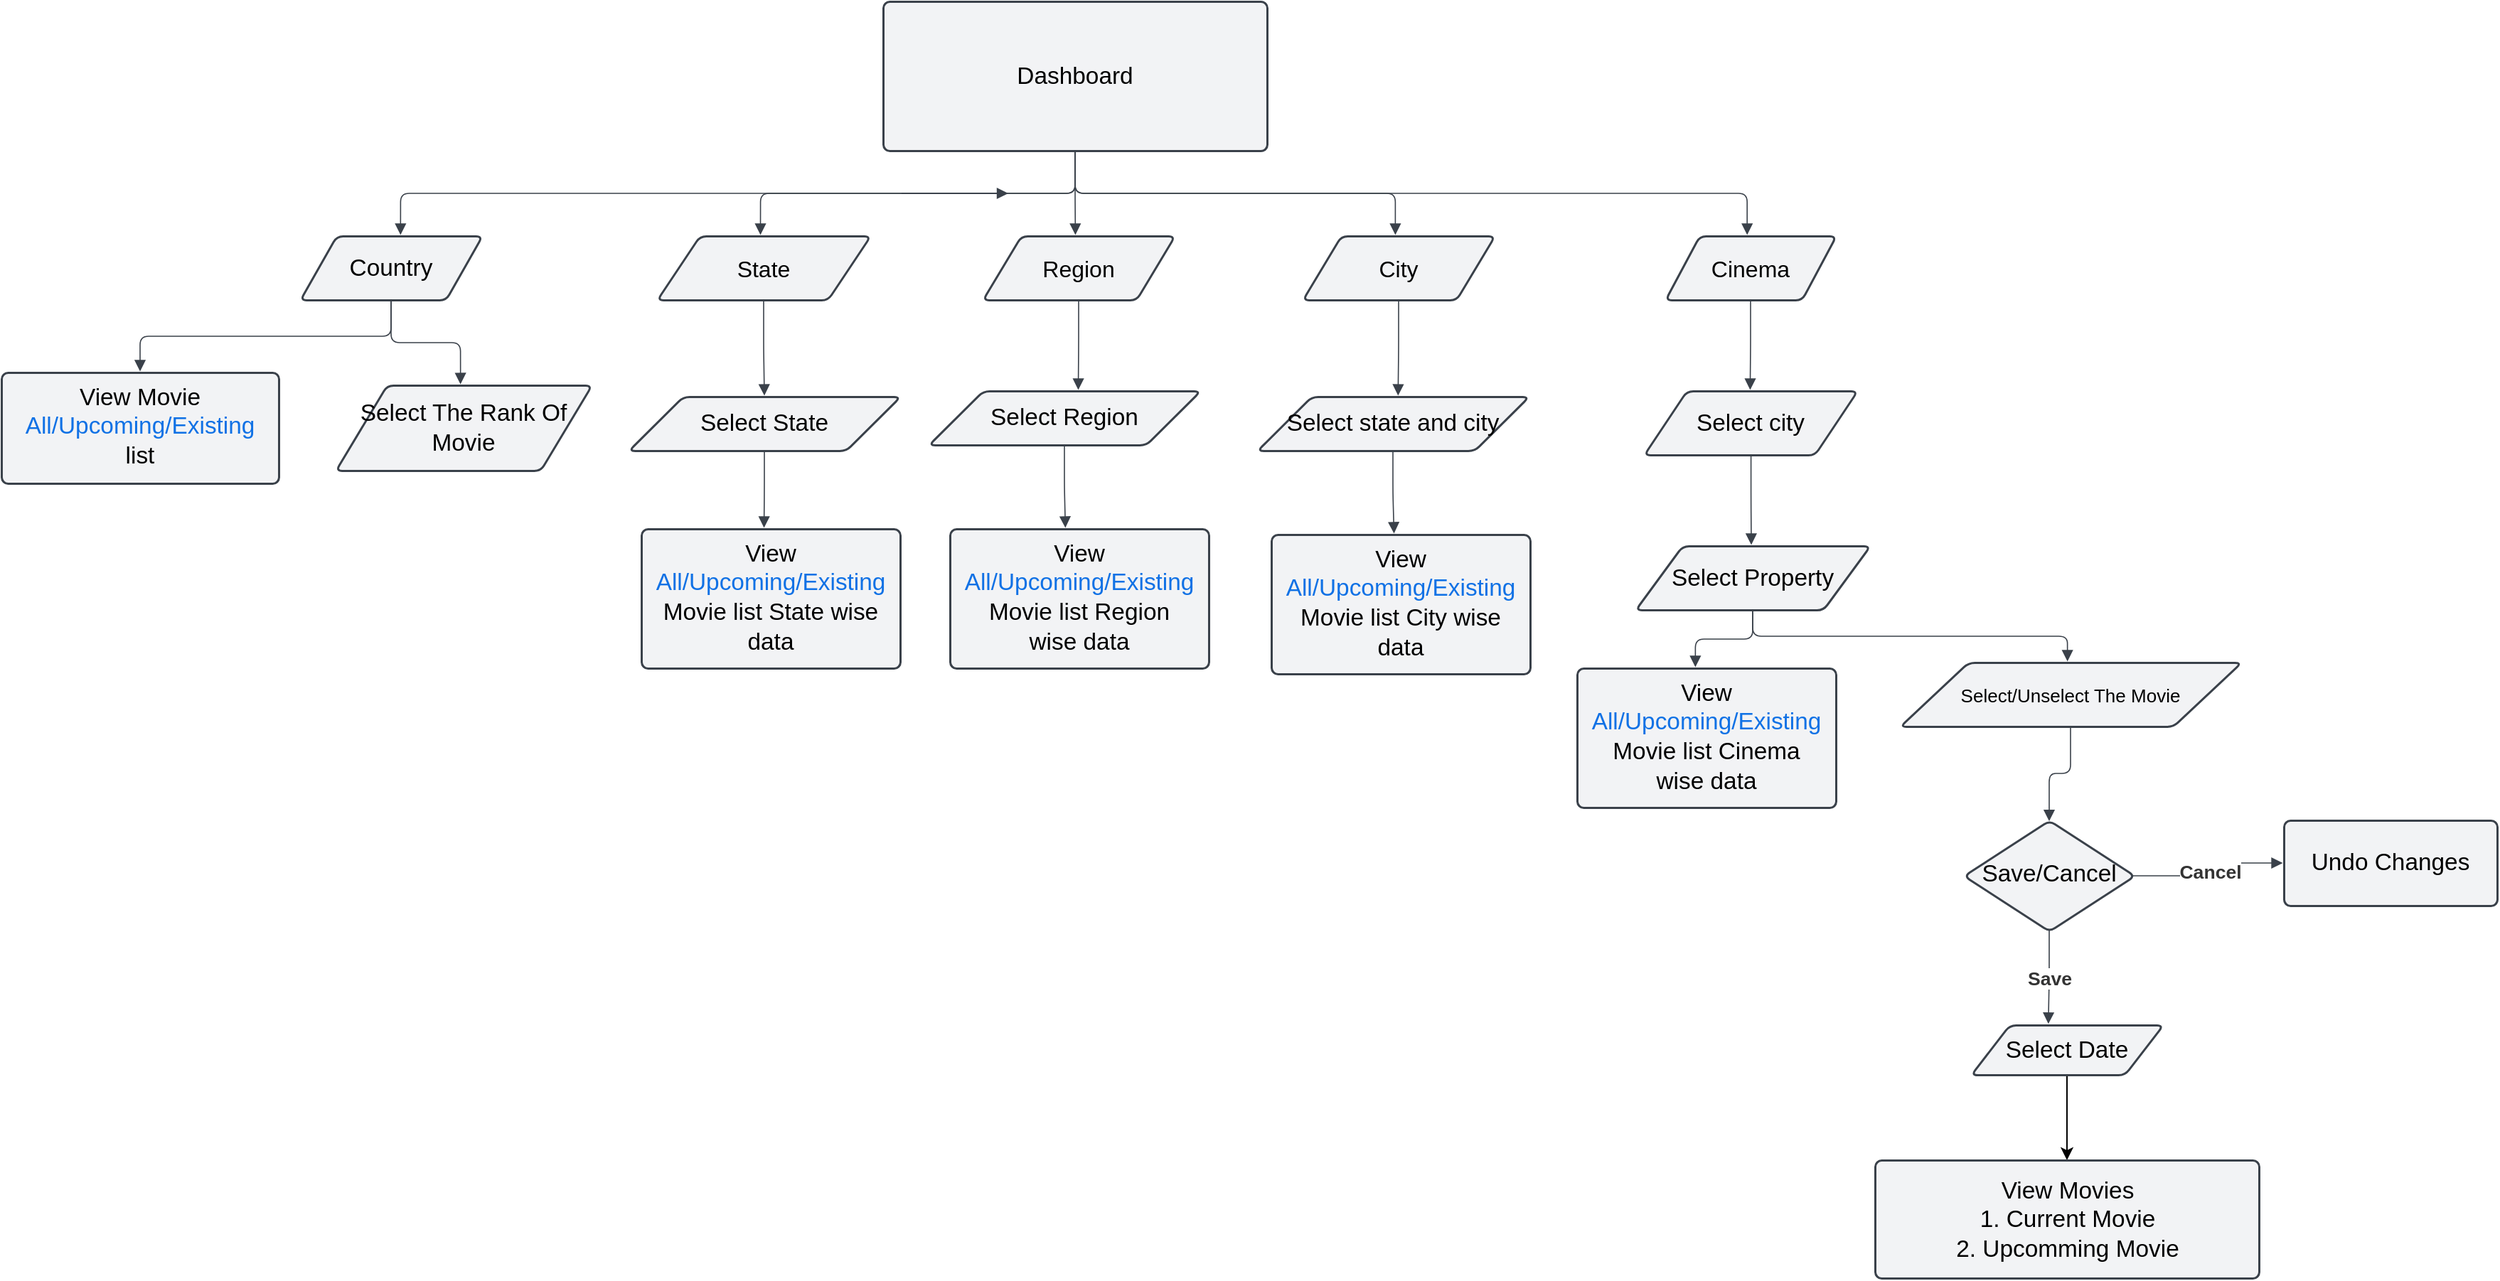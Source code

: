 <mxfile version="25.0.3">
  <diagram name="Page-1" id="GBjiIkh3TUdrjPnMvXL6">
    <mxGraphModel dx="3154" dy="1115" grid="1" gridSize="10" guides="1" tooltips="1" connect="1" arrows="1" fold="1" page="1" pageScale="1" pageWidth="1169" pageHeight="1654" math="0" shadow="0">
      <root>
        <object label="" id="0">
          <mxCell />
        </object>
        <mxCell id="1" parent="0" />
        <mxCell id="XX4-b04oVvvcKqT195ED-22" value="Dashboard" style="html=1;overflow=block;blockSpacing=1;whiteSpace=wrap;fontSize=16.7;spacing=3.8;strokeColor=#3a414a;strokeOpacity=100;fillOpacity=100;rounded=1;absoluteArcSize=1;arcSize=9;fillColor=#f2f3f5;strokeWidth=1.5;lucidId=_e9Ant3jQCQ-;" vertex="1" parent="1">
          <mxGeometry x="245" y="225" width="270" height="105" as="geometry" />
        </mxCell>
        <mxCell id="XX4-b04oVvvcKqT195ED-23" value="" style="html=1;jettySize=18;whiteSpace=wrap;overflow=block;blockSpacing=1;fontSize=13;strokeColor=#3a414a;strokeOpacity=100;strokeWidth=0.8;rounded=1;arcSize=12;edgeStyle=orthogonalEdgeStyle;startArrow=none;endArrow=block;endFill=1;exitX=0.5;exitY=1.007;exitPerimeter=0;entryX=0.552;entryY=-0.017;entryPerimeter=0;lucidId=sf9Ab8mW7WTI;" edge="1" parent="1" source="XX4-b04oVvvcKqT195ED-22" target="XX4-b04oVvvcKqT195ED-24">
          <mxGeometry width="100" height="100" relative="1" as="geometry">
            <Array as="points" />
          </mxGeometry>
        </mxCell>
        <mxCell id="XX4-b04oVvvcKqT195ED-24" value="Country" style="html=1;overflow=block;blockSpacing=1;whiteSpace=wrap;shape=parallelogram;perimeter=parallelogramPerimeter;anchorPointDirection=0;fontSize=16.7;spacing=3.8;strokeColor=#3a414a;strokeOpacity=100;fillOpacity=100;rounded=1;absoluteArcSize=1;arcSize=9;fillColor=#f2f3f5;strokeWidth=1.5;lucidId=-g9AN_DLRY8P;" vertex="1" parent="1">
          <mxGeometry x="-165" y="390" width="128" height="45" as="geometry" />
        </mxCell>
        <mxCell id="XX4-b04oVvvcKqT195ED-25" value="State " style="html=1;overflow=block;blockSpacing=1;whiteSpace=wrap;shape=parallelogram;perimeter=parallelogramPerimeter;anchorPointDirection=0;fontSize=16;align=;spacing=3.8;strokeColor=#3a414a;strokeOpacity=100;fillOpacity=100;rounded=1;absoluteArcSize=1;arcSize=9;fillColor=#f2f3f5;strokeWidth=1.5;lucidId=rj9A8kU7nyHB;" vertex="1" parent="1">
          <mxGeometry x="86" y="390" width="150" height="45" as="geometry" />
        </mxCell>
        <mxCell id="XX4-b04oVvvcKqT195ED-26" value="" style="html=1;jettySize=18;whiteSpace=wrap;overflow=block;blockSpacing=1;fontSize=13;strokeColor=#3a414a;strokeOpacity=100;strokeWidth=0.8;rounded=1;arcSize=12;edgeStyle=orthogonalEdgeStyle;startArrow=none;endArrow=block;endFill=1;exitX=0.5;exitY=1.007;exitPerimeter=0;entryX=0.485;entryY=-0.017;entryPerimeter=0;lucidId=Ej9AVvXzgqPV;" edge="1" parent="1" source="XX4-b04oVvvcKqT195ED-22" target="XX4-b04oVvvcKqT195ED-25">
          <mxGeometry width="100" height="100" relative="1" as="geometry">
            <Array as="points" />
          </mxGeometry>
        </mxCell>
        <mxCell id="XX4-b04oVvvcKqT195ED-27" value="Region" style="html=1;overflow=block;blockSpacing=1;whiteSpace=wrap;shape=parallelogram;perimeter=parallelogramPerimeter;anchorPointDirection=0;fontSize=16;spacing=3.8;strokeColor=#3a414a;strokeOpacity=100;fillOpacity=100;rounded=1;absoluteArcSize=1;arcSize=9;fillColor=#f2f3f5;strokeWidth=1.5;lucidId=dk9AVIpsb~VH;" vertex="1" parent="1">
          <mxGeometry x="315" y="390" width="135" height="45" as="geometry" />
        </mxCell>
        <mxCell id="XX4-b04oVvvcKqT195ED-28" value="City" style="html=1;overflow=block;blockSpacing=1;whiteSpace=wrap;shape=parallelogram;perimeter=parallelogramPerimeter;anchorPointDirection=0;fontSize=16;spacing=3.8;strokeColor=#3a414a;strokeOpacity=100;fillOpacity=100;rounded=1;absoluteArcSize=1;arcSize=9;fillColor=#f2f3f5;strokeWidth=1.5;lucidId=nk9AzrGLu3LN;" vertex="1" parent="1">
          <mxGeometry x="540" y="390" width="135" height="45" as="geometry" />
        </mxCell>
        <mxCell id="XX4-b04oVvvcKqT195ED-29" value="Cinema" style="html=1;overflow=block;blockSpacing=1;whiteSpace=wrap;shape=parallelogram;perimeter=parallelogramPerimeter;anchorPointDirection=0;fontSize=16;spacing=3.8;strokeColor=#3a414a;strokeOpacity=100;fillOpacity=100;rounded=1;absoluteArcSize=1;arcSize=9;fillColor=#f2f3f5;strokeWidth=1.5;lucidId=Fk9A5egWMdT9;" vertex="1" parent="1">
          <mxGeometry x="795" y="390" width="120" height="45" as="geometry" />
        </mxCell>
        <mxCell id="XX4-b04oVvvcKqT195ED-30" value="" style="html=1;jettySize=18;whiteSpace=wrap;overflow=block;blockSpacing=1;fontSize=13;strokeColor=#3a414a;strokeOpacity=100;strokeWidth=0.8;rounded=1;arcSize=12;edgeStyle=orthogonalEdgeStyle;startArrow=none;endArrow=block;endFill=1;exitX=0.5;exitY=1.007;exitPerimeter=0;entryX=0.483;entryY=-0.017;entryPerimeter=0;lucidId=.k9AZAbqv_Ph;" edge="1" parent="1" source="XX4-b04oVvvcKqT195ED-22" target="XX4-b04oVvvcKqT195ED-27">
          <mxGeometry width="100" height="100" relative="1" as="geometry">
            <Array as="points" />
          </mxGeometry>
        </mxCell>
        <mxCell id="XX4-b04oVvvcKqT195ED-31" value="" style="html=1;jettySize=18;whiteSpace=wrap;overflow=block;blockSpacing=1;fontSize=13;strokeColor=#3a414a;strokeOpacity=100;strokeWidth=0.8;rounded=1;arcSize=12;edgeStyle=orthogonalEdgeStyle;startArrow=none;endArrow=block;endFill=1;exitX=0.5;exitY=1.007;exitPerimeter=0;entryX=0.483;entryY=-0.017;entryPerimeter=0;lucidId=el9A-ynpNR-b;" edge="1" parent="1" source="XX4-b04oVvvcKqT195ED-22" target="XX4-b04oVvvcKqT195ED-28">
          <mxGeometry width="100" height="100" relative="1" as="geometry">
            <Array as="points" />
          </mxGeometry>
        </mxCell>
        <mxCell id="XX4-b04oVvvcKqT195ED-32" value="" style="html=1;jettySize=18;whiteSpace=wrap;overflow=block;blockSpacing=1;fontSize=13;strokeColor=#3a414a;strokeOpacity=100;strokeWidth=0.8;rounded=1;arcSize=12;edgeStyle=orthogonalEdgeStyle;startArrow=none;endArrow=block;endFill=1;exitX=0.5;exitY=1.007;exitPerimeter=0;entryX=0.48;entryY=-0.017;entryPerimeter=0;lucidId=jl9A7MDPL_jt;" edge="1" parent="1" source="XX4-b04oVvvcKqT195ED-22" target="XX4-b04oVvvcKqT195ED-29">
          <mxGeometry width="100" height="100" relative="1" as="geometry">
            <Array as="points" />
          </mxGeometry>
        </mxCell>
        <mxCell id="XX4-b04oVvvcKqT195ED-33" value="" style="html=1;jettySize=18;whiteSpace=wrap;overflow=block;blockSpacing=1;fontSize=13;strokeColor=#3a414a;strokeOpacity=100;strokeWidth=0.8;rounded=1;arcSize=12;edgeStyle=orthogonalEdgeStyle;startArrow=none;endArrow=block;endFill=1;lucidId=um9Apr9jMU7O;" edge="1" parent="1">
          <mxGeometry width="100" height="100" relative="1" as="geometry">
            <Array as="points" />
            <mxPoint x="258" y="360" as="sourcePoint" />
            <mxPoint x="333" y="360" as="targetPoint" />
          </mxGeometry>
        </mxCell>
        <mxCell id="XX4-b04oVvvcKqT195ED-34" value="&lt;div style=&quot;display: flex; justify-content: center; text-align: center; align-items: baseline; font-size: 0; line-height: 1.25;margin-top: -2px;&quot;&gt;&lt;span&gt;&lt;span style=&quot;font-size:16.7px;&quot;&gt;&lt;span style=&quot;font-size:16.7px;&quot;&gt;View Movie  &#xa;&lt;/span&gt;&lt;span style=&quot;font-size:16.7px;color:#1071e5;&quot;&gt;All/Upcoming/Existing &lt;/span&gt;list&lt;/span&gt;&lt;/span&gt;&lt;/div&gt;" style="html=1;overflow=block;blockSpacing=1;whiteSpace=wrap;fontSize=13;spacing=9;strokeColor=#3a414a;strokeOpacity=100;fillOpacity=100;rounded=1;absoluteArcSize=1;arcSize=9;fillColor=#f2f3f5;strokeWidth=1.5;lucidId=Nn9ARsAju0gM;" vertex="1" parent="1">
          <mxGeometry x="-375" y="486" width="195" height="78" as="geometry" />
        </mxCell>
        <mxCell id="XX4-b04oVvvcKqT195ED-35" value="Select The Rank Of Movie" style="html=1;overflow=block;blockSpacing=1;whiteSpace=wrap;shape=parallelogram;perimeter=parallelogramPerimeter;anchorPointDirection=0;fontSize=16.7;spacing=3.8;strokeColor=#3a414a;strokeOpacity=100;fillOpacity=100;rounded=1;absoluteArcSize=1;arcSize=9;fillColor=#f2f3f5;strokeWidth=1.5;lucidId=bq9AyYqYV4oo;" vertex="1" parent="1">
          <mxGeometry x="-140" y="495" width="180" height="60" as="geometry" />
        </mxCell>
        <mxCell id="XX4-b04oVvvcKqT195ED-36" value="" style="html=1;jettySize=18;whiteSpace=wrap;overflow=block;blockSpacing=1;fontSize=13;strokeColor=#3a414a;strokeOpacity=100;strokeWidth=0.8;rounded=1;arcSize=12;edgeStyle=orthogonalEdgeStyle;startArrow=none;endArrow=block;endFill=1;exitX=0.5;exitY=1.017;exitPerimeter=0;entryX=0.5;entryY=-0.01;entryPerimeter=0;lucidId=rq9AEeEGHgu_;" edge="1" parent="1" source="XX4-b04oVvvcKqT195ED-24" target="XX4-b04oVvvcKqT195ED-34">
          <mxGeometry width="100" height="100" relative="1" as="geometry">
            <Array as="points" />
          </mxGeometry>
        </mxCell>
        <mxCell id="XX4-b04oVvvcKqT195ED-37" value="" style="html=1;jettySize=18;whiteSpace=wrap;overflow=block;blockSpacing=1;fontSize=13;strokeColor=#3a414a;strokeOpacity=100;strokeWidth=0.8;rounded=1;arcSize=12;edgeStyle=orthogonalEdgeStyle;startArrow=none;endArrow=block;endFill=1;exitX=0.5;exitY=1.017;exitPerimeter=0;entryX=0.488;entryY=-0.012;entryPerimeter=0;lucidId=vq9AopnzjwcL;" edge="1" parent="1" source="XX4-b04oVvvcKqT195ED-24" target="XX4-b04oVvvcKqT195ED-35">
          <mxGeometry width="100" height="100" relative="1" as="geometry">
            <Array as="points" />
          </mxGeometry>
        </mxCell>
        <mxCell id="XX4-b04oVvvcKqT195ED-38" value="Select State" style="html=1;overflow=block;blockSpacing=1;whiteSpace=wrap;shape=parallelogram;perimeter=parallelogramPerimeter;anchorPointDirection=0;fontSize=16.7;spacing=3.8;strokeColor=#3a414a;strokeOpacity=100;fillOpacity=100;rounded=1;absoluteArcSize=1;arcSize=9;fillColor=#f2f3f5;strokeWidth=1.5;lucidId=ts9A1jyecdbi;" vertex="1" parent="1">
          <mxGeometry x="66" y="503" width="191" height="38" as="geometry" />
        </mxCell>
        <mxCell id="XX4-b04oVvvcKqT195ED-39" value="" style="html=1;jettySize=18;whiteSpace=wrap;overflow=block;blockSpacing=1;fontSize=13;strokeColor=#3a414a;strokeOpacity=100;strokeWidth=0.8;rounded=1;arcSize=12;edgeStyle=orthogonalEdgeStyle;startArrow=none;endArrow=block;endFill=1;exitX=0.5;exitY=1.017;exitPerimeter=0;entryX=0.5;entryY=-0.02;entryPerimeter=0;lucidId=2s9AM1D_lNEp;" edge="1" parent="1" source="XX4-b04oVvvcKqT195ED-25" target="XX4-b04oVvvcKqT195ED-38">
          <mxGeometry width="100" height="100" relative="1" as="geometry">
            <Array as="points" />
          </mxGeometry>
        </mxCell>
        <mxCell id="XX4-b04oVvvcKqT195ED-40" value="&lt;div style=&quot;display: flex; justify-content: center; text-align: center; align-items: baseline; font-size: 0; line-height: 1.25;margin-top: -2px;&quot;&gt;&lt;span&gt;&lt;span style=&quot;font-size:16.7px;&quot;&gt;&lt;span style=&quot;font-size:16.7px;&quot;&gt;View   &#xa;&lt;/span&gt;&lt;span style=&quot;font-size:16.7px;color:#1071e5;&quot;&gt;All/Upcoming/Existing &lt;/span&gt;Movie list State wise data&lt;/span&gt;&lt;/span&gt;&lt;/div&gt;" style="html=1;overflow=block;blockSpacing=1;whiteSpace=wrap;fontSize=13;spacing=9;strokeColor=#3a414a;strokeOpacity=100;fillOpacity=100;rounded=1;absoluteArcSize=1;arcSize=9;fillColor=#f2f3f5;strokeWidth=1.5;lucidId=8s9AZw5eOXVA;" vertex="1" parent="1">
          <mxGeometry x="75" y="596" width="182" height="98" as="geometry" />
        </mxCell>
        <mxCell id="XX4-b04oVvvcKqT195ED-41" value="" style="html=1;jettySize=18;whiteSpace=wrap;overflow=block;blockSpacing=1;fontSize=13;strokeColor=#3a414a;strokeOpacity=100;strokeWidth=0.8;rounded=1;arcSize=12;edgeStyle=orthogonalEdgeStyle;startArrow=none;endArrow=block;endFill=1;exitX=0.5;exitY=1.02;exitPerimeter=0;entryX=0.474;entryY=-0.008;entryPerimeter=0;lucidId=Ft9AaVS.19U_;" edge="1" parent="1" source="XX4-b04oVvvcKqT195ED-38" target="XX4-b04oVvvcKqT195ED-40">
          <mxGeometry width="100" height="100" relative="1" as="geometry">
            <Array as="points" />
          </mxGeometry>
        </mxCell>
        <mxCell id="XX4-b04oVvvcKqT195ED-42" value="Select Region" style="html=1;overflow=block;blockSpacing=1;whiteSpace=wrap;shape=parallelogram;perimeter=parallelogramPerimeter;anchorPointDirection=0;fontSize=16.7;spacing=3.8;strokeColor=#3a414a;strokeOpacity=100;fillOpacity=100;rounded=1;absoluteArcSize=1;arcSize=9;fillColor=#f2f3f5;strokeWidth=1.5;lucidId=0t9A.5thcKwy;" vertex="1" parent="1">
          <mxGeometry x="277" y="499" width="191" height="38" as="geometry" />
        </mxCell>
        <mxCell id="XX4-b04oVvvcKqT195ED-43" value="&lt;div style=&quot;display: flex; justify-content: center; text-align: center; align-items: baseline; font-size: 0; line-height: 1.25;margin-top: -2px;&quot;&gt;&lt;span&gt;&lt;span style=&quot;font-size:16.7px;&quot;&gt;&lt;span style=&quot;font-size:16.7px;&quot;&gt;View   &#xa;&lt;/span&gt;&lt;span style=&quot;font-size:16.7px;color:#1071e5;&quot;&gt;All/Upcoming/Existing &lt;/span&gt;Movie list Region wise data&lt;/span&gt;&lt;/span&gt;&lt;/div&gt;" style="html=1;overflow=block;blockSpacing=1;whiteSpace=wrap;fontSize=13;spacing=9;strokeColor=#3a414a;strokeOpacity=100;fillOpacity=100;rounded=1;absoluteArcSize=1;arcSize=9;fillColor=#f2f3f5;strokeWidth=1.5;lucidId=wu9Am7Dabino;" vertex="1" parent="1">
          <mxGeometry x="292" y="596" width="182" height="98" as="geometry" />
        </mxCell>
        <mxCell id="XX4-b04oVvvcKqT195ED-44" value="" style="html=1;jettySize=18;whiteSpace=wrap;overflow=block;blockSpacing=1;fontSize=13;strokeColor=#3a414a;strokeOpacity=100;strokeWidth=0.8;rounded=1;arcSize=12;edgeStyle=orthogonalEdgeStyle;startArrow=none;endArrow=block;endFill=1;exitX=0.5;exitY=1.017;exitPerimeter=0;entryX=0.551;entryY=-0.02;entryPerimeter=0;lucidId=Xu9A813J7ykb;" edge="1" parent="1" source="XX4-b04oVvvcKqT195ED-27" target="XX4-b04oVvvcKqT195ED-42">
          <mxGeometry width="100" height="100" relative="1" as="geometry">
            <Array as="points" />
          </mxGeometry>
        </mxCell>
        <mxCell id="XX4-b04oVvvcKqT195ED-45" value="" style="html=1;jettySize=18;whiteSpace=wrap;overflow=block;blockSpacing=1;fontSize=13;strokeColor=#3a414a;strokeOpacity=100;strokeWidth=0.8;rounded=1;arcSize=12;edgeStyle=orthogonalEdgeStyle;startArrow=none;endArrow=block;endFill=1;exitX=0.5;exitY=1.02;exitPerimeter=0;entryX=0.446;entryY=-0.008;entryPerimeter=0;lucidId=1u9AHKtUKhjI;" edge="1" parent="1" source="XX4-b04oVvvcKqT195ED-42" target="XX4-b04oVvvcKqT195ED-43">
          <mxGeometry width="100" height="100" relative="1" as="geometry">
            <Array as="points" />
          </mxGeometry>
        </mxCell>
        <mxCell id="XX4-b04oVvvcKqT195ED-46" value="Select state and city" style="html=1;overflow=block;blockSpacing=1;whiteSpace=wrap;shape=parallelogram;perimeter=parallelogramPerimeter;anchorPointDirection=0;fontSize=16.7;spacing=3.8;strokeColor=#3a414a;strokeOpacity=100;fillOpacity=100;rounded=1;absoluteArcSize=1;arcSize=9;fillColor=#f2f3f5;strokeWidth=1.5;lucidId=nv9AqCYo3pNn;" vertex="1" parent="1">
          <mxGeometry x="508" y="503" width="191" height="38" as="geometry" />
        </mxCell>
        <mxCell id="XX4-b04oVvvcKqT195ED-47" value="" style="html=1;jettySize=18;whiteSpace=wrap;overflow=block;blockSpacing=1;fontSize=13;strokeColor=#3a414a;strokeOpacity=100;strokeWidth=0.8;rounded=1;arcSize=12;edgeStyle=orthogonalEdgeStyle;startArrow=none;endArrow=block;endFill=1;exitX=0.5;exitY=1.017;exitPerimeter=0;entryX=0.519;entryY=-0.02;entryPerimeter=0;lucidId=Av9AxMHLCx8x;" edge="1" parent="1" source="XX4-b04oVvvcKqT195ED-28" target="XX4-b04oVvvcKqT195ED-46">
          <mxGeometry width="100" height="100" relative="1" as="geometry">
            <Array as="points" />
          </mxGeometry>
        </mxCell>
        <mxCell id="XX4-b04oVvvcKqT195ED-48" value="&lt;div style=&quot;display: flex; justify-content: center; text-align: center; align-items: baseline; font-size: 0; line-height: 1.25;margin-top: -2px;&quot;&gt;&lt;span&gt;&lt;span style=&quot;font-size:16.7px;&quot;&gt;&lt;span style=&quot;font-size:16.7px;&quot;&gt;View   &#xa;&lt;/span&gt;&lt;span style=&quot;font-size:16.7px;color:#1071e5;&quot;&gt;All/Upcoming/Existing &lt;/span&gt;Movie list City wise data&lt;/span&gt;&lt;/span&gt;&lt;/div&gt;" style="html=1;overflow=block;blockSpacing=1;whiteSpace=wrap;fontSize=13;spacing=9;strokeColor=#3a414a;strokeOpacity=100;fillOpacity=100;rounded=1;absoluteArcSize=1;arcSize=9;fillColor=#f2f3f5;strokeWidth=1.5;lucidId=iw9AesFeVul1;" vertex="1" parent="1">
          <mxGeometry x="518" y="600" width="182" height="98" as="geometry" />
        </mxCell>
        <mxCell id="XX4-b04oVvvcKqT195ED-49" value="" style="html=1;jettySize=18;whiteSpace=wrap;overflow=block;blockSpacing=1;fontSize=13;strokeColor=#3a414a;strokeOpacity=100;strokeWidth=0.8;rounded=1;arcSize=12;edgeStyle=orthogonalEdgeStyle;startArrow=none;endArrow=block;endFill=1;exitX=0.5;exitY=1.02;exitPerimeter=0;entryX=0.474;entryY=-0.008;entryPerimeter=0;lucidId=sw9AgY4EOCWw;" edge="1" parent="1" source="XX4-b04oVvvcKqT195ED-46" target="XX4-b04oVvvcKqT195ED-48">
          <mxGeometry width="100" height="100" relative="1" as="geometry">
            <Array as="points" />
          </mxGeometry>
        </mxCell>
        <mxCell id="XX4-b04oVvvcKqT195ED-50" value="Select city" style="html=1;overflow=block;blockSpacing=1;whiteSpace=wrap;shape=parallelogram;perimeter=parallelogramPerimeter;anchorPointDirection=0;fontSize=16.7;spacing=3.8;strokeColor=#3a414a;strokeOpacity=100;fillOpacity=100;rounded=1;absoluteArcSize=1;arcSize=9;fillColor=#f2f3f5;strokeWidth=1.5;lucidId=Sy9AEAE7nL29;" vertex="1" parent="1">
          <mxGeometry x="780" y="499" width="150" height="45" as="geometry" />
        </mxCell>
        <mxCell id="XX4-b04oVvvcKqT195ED-51" value="" style="html=1;jettySize=18;whiteSpace=wrap;overflow=block;blockSpacing=1;fontSize=13;strokeColor=#3a414a;strokeOpacity=100;strokeWidth=0.8;rounded=1;arcSize=12;edgeStyle=orthogonalEdgeStyle;startArrow=none;endArrow=block;endFill=1;exitX=0.5;exitY=1.017;exitPerimeter=0;entryX=0.498;entryY=-0.017;entryPerimeter=0;lucidId=Zz9AqabCKfst;" edge="1" parent="1" source="XX4-b04oVvvcKqT195ED-29" target="XX4-b04oVvvcKqT195ED-50">
          <mxGeometry width="100" height="100" relative="1" as="geometry">
            <Array as="points" />
          </mxGeometry>
        </mxCell>
        <mxCell id="XX4-b04oVvvcKqT195ED-52" value="Select Property" style="html=1;overflow=block;blockSpacing=1;whiteSpace=wrap;shape=parallelogram;perimeter=parallelogramPerimeter;anchorPointDirection=0;fontSize=16.7;spacing=3.8;strokeColor=#3a414a;strokeOpacity=100;fillOpacity=100;rounded=1;absoluteArcSize=1;arcSize=9;fillColor=#f2f3f5;strokeWidth=1.5;lucidId=xA9A0~I0i--a;" vertex="1" parent="1">
          <mxGeometry x="774" y="608" width="165" height="45" as="geometry" />
        </mxCell>
        <mxCell id="XX4-b04oVvvcKqT195ED-53" value="" style="html=1;jettySize=18;whiteSpace=wrap;overflow=block;blockSpacing=1;fontSize=13;strokeColor=#3a414a;strokeOpacity=100;strokeWidth=0.8;rounded=1;arcSize=12;edgeStyle=orthogonalEdgeStyle;startArrow=none;endArrow=block;endFill=1;exitX=0.502;exitY=1.017;exitPerimeter=0;entryX=0.494;entryY=-0.017;entryPerimeter=0;lucidId=EA9AwCj7JSp1;" edge="1" parent="1" source="XX4-b04oVvvcKqT195ED-50" target="XX4-b04oVvvcKqT195ED-52">
          <mxGeometry width="100" height="100" relative="1" as="geometry">
            <Array as="points" />
          </mxGeometry>
        </mxCell>
        <mxCell id="XX4-b04oVvvcKqT195ED-54" value="&lt;div style=&quot;display: flex; justify-content: center; text-align: center; align-items: baseline; font-size: 0; line-height: 1.25;margin-top: -2px;&quot;&gt;&lt;span&gt;&lt;span style=&quot;font-size:16.7px;&quot;&gt;&lt;span style=&quot;font-size:16.7px;&quot;&gt;View   &#xa;&lt;/span&gt;&lt;span style=&quot;font-size:16.7px;color:#1071e5;&quot;&gt;All/Upcoming/Existing &lt;/span&gt;Movie list  Cinema wise data&lt;/span&gt;&lt;/span&gt;&lt;/div&gt;" style="html=1;overflow=block;blockSpacing=1;whiteSpace=wrap;fontSize=13;spacing=9;strokeColor=#3a414a;strokeOpacity=100;fillOpacity=100;rounded=1;absoluteArcSize=1;arcSize=9;fillColor=#f2f3f5;strokeWidth=1.5;lucidId=tB9AhLyE747I;" vertex="1" parent="1">
          <mxGeometry x="733" y="694" width="182" height="98" as="geometry" />
        </mxCell>
        <mxCell id="XX4-b04oVvvcKqT195ED-55" value="" style="html=1;jettySize=18;whiteSpace=wrap;overflow=block;blockSpacing=1;fontSize=13;strokeColor=#3a414a;strokeOpacity=100;strokeWidth=0.8;rounded=1;arcSize=12;edgeStyle=orthogonalEdgeStyle;startArrow=none;endArrow=block;endFill=1;exitX=0.5;exitY=1.017;exitPerimeter=0;entryX=0.457;entryY=-0.008;entryPerimeter=0;lucidId=TB9AG1ZG.vEn;" edge="1" parent="1" source="XX4-b04oVvvcKqT195ED-52" target="XX4-b04oVvvcKqT195ED-54">
          <mxGeometry width="100" height="100" relative="1" as="geometry">
            <Array as="points" />
          </mxGeometry>
        </mxCell>
        <mxCell id="XX4-b04oVvvcKqT195ED-56" value="Select/Unselect The Movie" style="html=1;overflow=block;blockSpacing=1;whiteSpace=wrap;shape=parallelogram;perimeter=parallelogramPerimeter;anchorPointDirection=0;fontSize=13;spacing=3.8;strokeColor=#3a414a;strokeOpacity=100;fillOpacity=100;rounded=1;absoluteArcSize=1;arcSize=9;fillColor=#f2f3f5;strokeWidth=1.5;lucidId=XB9AYiR.WLWf;" vertex="1" parent="1">
          <mxGeometry x="960" y="690" width="240" height="45" as="geometry" />
        </mxCell>
        <mxCell id="XX4-b04oVvvcKqT195ED-57" value="" style="html=1;jettySize=18;whiteSpace=wrap;overflow=block;blockSpacing=1;fontSize=13;strokeColor=#3a414a;strokeOpacity=100;strokeWidth=0.8;rounded=1;arcSize=12;edgeStyle=orthogonalEdgeStyle;startArrow=none;endArrow=block;endFill=1;exitX=0.5;exitY=1.017;exitPerimeter=0;entryX=0.491;entryY=-0.017;entryPerimeter=0;lucidId=NC9AVkSyWvvr;" edge="1" parent="1" source="XX4-b04oVvvcKqT195ED-52" target="XX4-b04oVvvcKqT195ED-56">
          <mxGeometry width="100" height="100" relative="1" as="geometry">
            <Array as="points" />
          </mxGeometry>
        </mxCell>
        <mxCell id="XX4-b04oVvvcKqT195ED-58" value="&lt;div style=&quot;display: flex; justify-content: center; text-align: center; align-items: baseline; font-size: 0; line-height: 1.25;margin-top: -2px;&quot;&gt;&lt;span&gt;&lt;span style=&quot;font-size:16.7px;&quot;&gt;Save/Cancel&lt;/span&gt;&lt;/span&gt;&lt;/div&gt;" style="html=1;overflow=block;blockSpacing=1;whiteSpace=wrap;rhombus;fontSize=13;spacing=3.8;strokeColor=#3a414a;strokeOpacity=100;fillOpacity=100;rounded=1;absoluteArcSize=1;arcSize=9;fillColor=#f2f3f5;strokeWidth=1.5;lucidId=fD9AHBrN9AWc;" vertex="1" parent="1">
          <mxGeometry x="1005" y="801" width="120" height="78" as="geometry" />
        </mxCell>
        <mxCell id="XX4-b04oVvvcKqT195ED-59" value="" style="html=1;jettySize=18;whiteSpace=wrap;overflow=block;blockSpacing=1;fontSize=13;strokeColor=#3a414a;strokeOpacity=100;strokeWidth=0.8;rounded=1;arcSize=12;edgeStyle=orthogonalEdgeStyle;startArrow=none;endArrow=block;endFill=1;exitX=0.5;exitY=1.017;exitPerimeter=0;entryX=0.5;entryY=0.007;entryPerimeter=0;lucidId=nD9AaMN-ELjU;" edge="1" parent="1" source="XX4-b04oVvvcKqT195ED-56" target="XX4-b04oVvvcKqT195ED-58">
          <mxGeometry width="100" height="100" relative="1" as="geometry">
            <Array as="points" />
          </mxGeometry>
        </mxCell>
        <mxCell id="XX4-b04oVvvcKqT195ED-60" value="Undo Changes" style="html=1;overflow=block;blockSpacing=1;whiteSpace=wrap;fontSize=16.7;spacing=9;strokeColor=#3a414a;strokeOpacity=100;fillOpacity=100;rounded=1;absoluteArcSize=1;arcSize=9;fillColor=#f2f3f5;strokeWidth=1.5;lucidId=zH9A5oSf5rkc;" vertex="1" parent="1">
          <mxGeometry x="1230" y="801" width="150" height="60" as="geometry" />
        </mxCell>
        <mxCell id="XX4-b04oVvvcKqT195ED-61" value="" style="html=1;jettySize=18;whiteSpace=wrap;overflow=block;blockSpacing=1;fontSize=13;strokeColor=#3a414a;strokeOpacity=100;strokeWidth=0.8;rounded=1;arcSize=12;edgeStyle=orthogonalEdgeStyle;startArrow=none;endArrow=block;endFill=1;exitX=0.986;exitY=0.5;exitPerimeter=0;entryX=-0.005;entryY=0.5;entryPerimeter=0;lucidId=dI9AQnX_a1Xh;" edge="1" parent="1" source="XX4-b04oVvvcKqT195ED-58" target="XX4-b04oVvvcKqT195ED-60">
          <mxGeometry width="100" height="100" relative="1" as="geometry">
            <Array as="points" />
          </mxGeometry>
        </mxCell>
        <mxCell id="XX4-b04oVvvcKqT195ED-62" value="Cancel" style="text;html=1;resizable=0;labelBackgroundColor=default;align=center;verticalAlign=middle;fontStyle=1;fontColor=#333333;fontSize=13.3;" vertex="1" parent="XX4-b04oVvvcKqT195ED-61">
          <mxGeometry relative="1" as="geometry" />
        </mxCell>
        <mxCell id="XX4-b04oVvvcKqT195ED-63" value="" style="html=1;jettySize=18;whiteSpace=wrap;fontSize=13.3;fontColor=#333333;fontStyle=1;strokeColor=#3a414a;strokeOpacity=100;strokeWidth=0.8;rounded=1;arcSize=12;edgeStyle=orthogonalEdgeStyle;startArrow=none;endArrow=block;endFill=1;exitX=0.5;exitY=0.993;exitPerimeter=0;entryX=0.403;entryY=-0.025;entryPerimeter=0;lucidId=8I9AE3jrHOH0;" edge="1" parent="1" source="XX4-b04oVvvcKqT195ED-58" target="XX4-b04oVvvcKqT195ED-65">
          <mxGeometry width="100" height="100" relative="1" as="geometry">
            <Array as="points" />
          </mxGeometry>
        </mxCell>
        <mxCell id="XX4-b04oVvvcKqT195ED-64" value="Save" style="text;html=1;resizable=0;labelBackgroundColor=default;align=center;verticalAlign=middle;fontStyle=1;fontColor=#333333;fontSize=13.3;" vertex="1" parent="XX4-b04oVvvcKqT195ED-63">
          <mxGeometry relative="1" as="geometry" />
        </mxCell>
        <mxCell id="XX4-b04oVvvcKqT195ED-68" value="" style="edgeStyle=orthogonalEdgeStyle;rounded=0;orthogonalLoop=1;jettySize=auto;html=1;" edge="1" parent="1" source="XX4-b04oVvvcKqT195ED-65" target="XX4-b04oVvvcKqT195ED-66">
          <mxGeometry relative="1" as="geometry" />
        </mxCell>
        <mxCell id="XX4-b04oVvvcKqT195ED-65" value="Select Date" style="html=1;overflow=block;blockSpacing=1;whiteSpace=wrap;shape=parallelogram;perimeter=parallelogramPerimeter;anchorPointDirection=0;fontSize=16.7;spacing=3.8;strokeColor=#3a414a;strokeOpacity=100;fillOpacity=100;rounded=1;absoluteArcSize=1;arcSize=9;fillColor=#f2f3f5;strokeWidth=1.5;lucidId=LJ9ApvA~tAmH;" vertex="1" parent="1">
          <mxGeometry x="1010" y="945" width="135" height="35" as="geometry" />
        </mxCell>
        <mxCell id="XX4-b04oVvvcKqT195ED-66" value="View Movies&#xa;1. Current Movie  &#xa;2. Upcomming Movie" style="html=1;overflow=block;blockSpacing=1;whiteSpace=wrap;fontSize=16.7;fontColor=default;spacing=9;strokeColor=#3a414a;strokeOpacity=100;fillOpacity=100;rounded=1;absoluteArcSize=1;arcSize=9;fillColor=#f2f3f5;strokeWidth=1.5;lucidId=uK9ADopSmXb9;" vertex="1" parent="1">
          <mxGeometry x="942.5" y="1040" width="270" height="83" as="geometry" />
        </mxCell>
      </root>
    </mxGraphModel>
  </diagram>
</mxfile>
